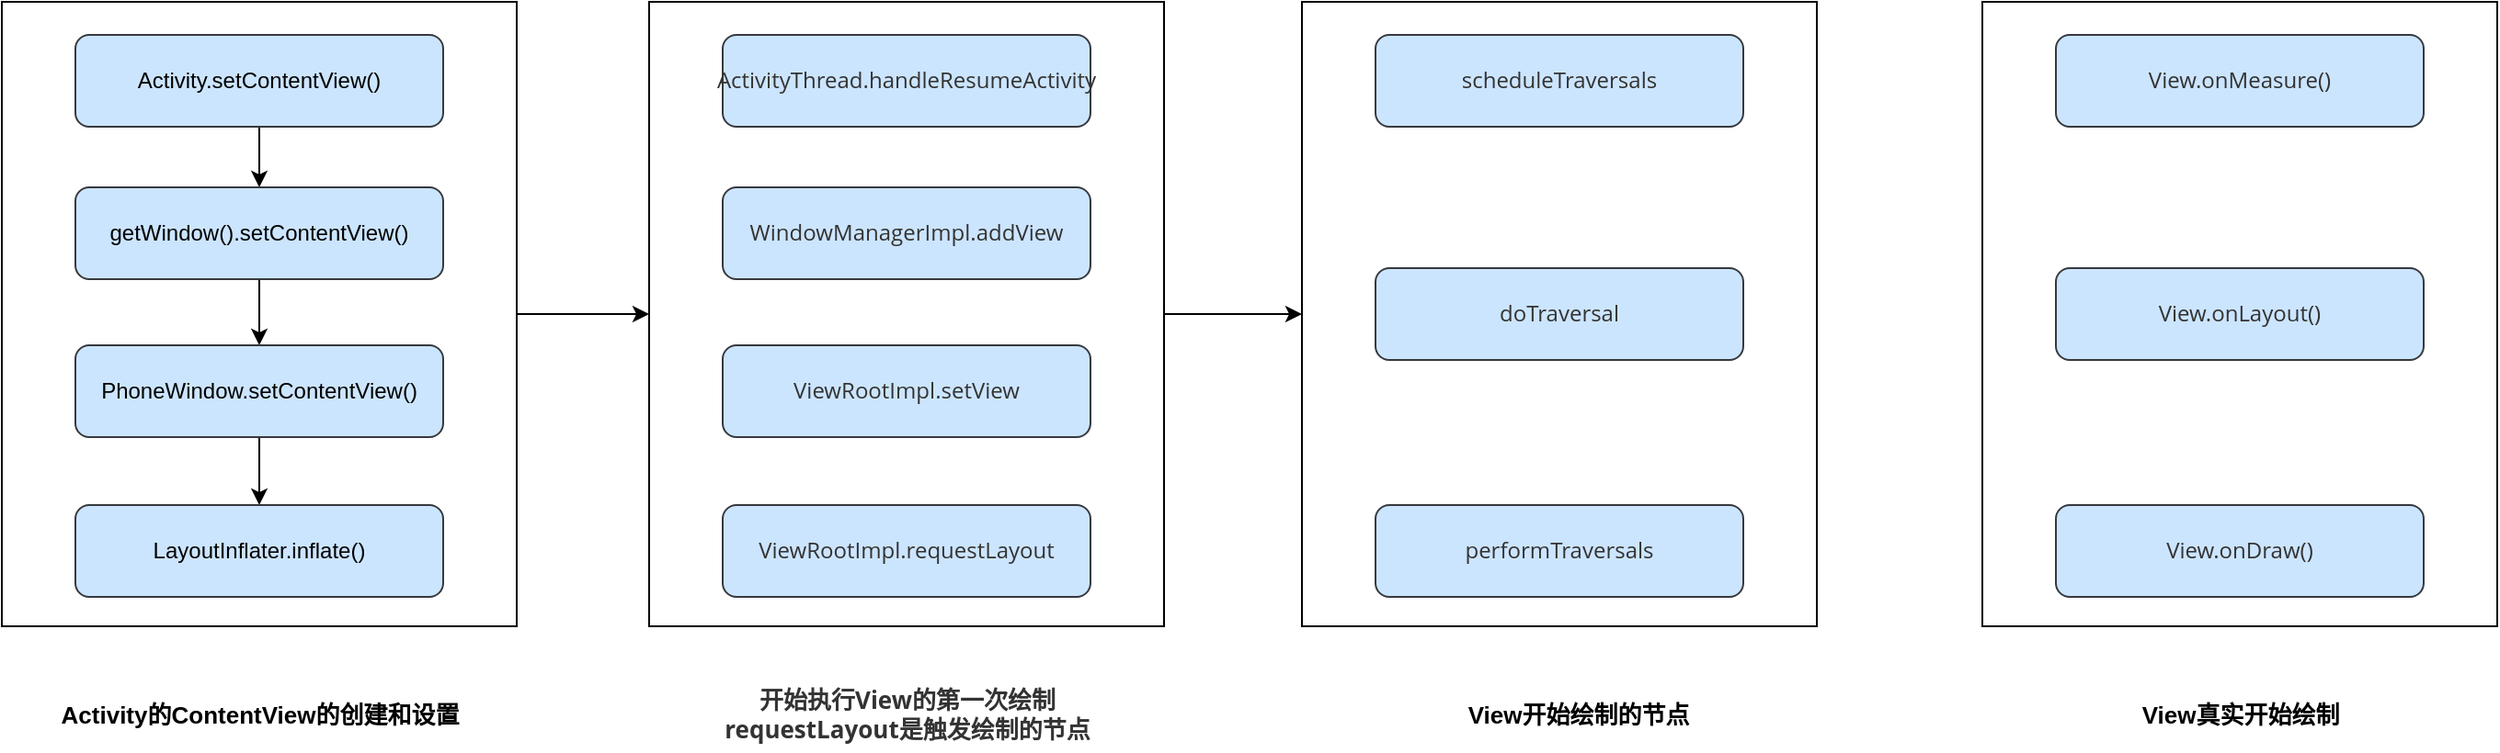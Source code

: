 <mxfile version="14.2.9" type="github">
  <diagram id="kgpKYQtTHZ0yAKxKKP6v" name="Page-1">
    <mxGraphModel dx="1186" dy="773" grid="1" gridSize="10" guides="1" tooltips="1" connect="1" arrows="1" fold="1" page="1" pageScale="1" pageWidth="1654" pageHeight="1169" math="0" shadow="0">
      <root>
        <mxCell id="0" />
        <mxCell id="1" parent="0" />
        <mxCell id="dRW7kFICl72U-WHUE1e9-15" value="" style="edgeStyle=orthogonalEdgeStyle;rounded=0;orthogonalLoop=1;jettySize=auto;html=1;fontSize=13;" edge="1" parent="1" source="dRW7kFICl72U-WHUE1e9-11" target="dRW7kFICl72U-WHUE1e9-14">
          <mxGeometry relative="1" as="geometry" />
        </mxCell>
        <mxCell id="dRW7kFICl72U-WHUE1e9-11" value="" style="whiteSpace=wrap;html=1;" vertex="1" parent="1">
          <mxGeometry x="213" y="122" width="280" height="340" as="geometry" />
        </mxCell>
        <mxCell id="dRW7kFICl72U-WHUE1e9-5" value="" style="edgeStyle=orthogonalEdgeStyle;rounded=0;orthogonalLoop=1;jettySize=auto;html=1;" edge="1" parent="1" source="dRW7kFICl72U-WHUE1e9-2" target="dRW7kFICl72U-WHUE1e9-3">
          <mxGeometry relative="1" as="geometry" />
        </mxCell>
        <mxCell id="dRW7kFICl72U-WHUE1e9-2" value="Activity.setContentView()" style="rounded=1;whiteSpace=wrap;html=1;fillColor=#cce5ff;strokeColor=#36393d;" vertex="1" parent="1">
          <mxGeometry x="253" y="140" width="200" height="50" as="geometry" />
        </mxCell>
        <mxCell id="dRW7kFICl72U-WHUE1e9-6" value="" style="edgeStyle=orthogonalEdgeStyle;rounded=0;orthogonalLoop=1;jettySize=auto;html=1;" edge="1" parent="1" source="dRW7kFICl72U-WHUE1e9-3" target="dRW7kFICl72U-WHUE1e9-4">
          <mxGeometry relative="1" as="geometry" />
        </mxCell>
        <mxCell id="dRW7kFICl72U-WHUE1e9-3" value="getWindow().setContentView()" style="rounded=1;whiteSpace=wrap;html=1;fillColor=#cce5ff;strokeColor=#36393d;" vertex="1" parent="1">
          <mxGeometry x="253" y="223" width="200" height="50" as="geometry" />
        </mxCell>
        <mxCell id="dRW7kFICl72U-WHUE1e9-9" value="" style="edgeStyle=orthogonalEdgeStyle;rounded=0;orthogonalLoop=1;jettySize=auto;html=1;" edge="1" parent="1" source="dRW7kFICl72U-WHUE1e9-4" target="dRW7kFICl72U-WHUE1e9-8">
          <mxGeometry relative="1" as="geometry" />
        </mxCell>
        <mxCell id="dRW7kFICl72U-WHUE1e9-4" value="PhoneWindow.setContentView()" style="rounded=1;whiteSpace=wrap;html=1;fillColor=#cce5ff;strokeColor=#36393d;" vertex="1" parent="1">
          <mxGeometry x="253" y="309" width="200" height="50" as="geometry" />
        </mxCell>
        <mxCell id="dRW7kFICl72U-WHUE1e9-8" value="LayoutInflater.inflate()" style="rounded=1;whiteSpace=wrap;html=1;fillColor=#cce5ff;strokeColor=#36393d;" vertex="1" parent="1">
          <mxGeometry x="253" y="396" width="200" height="50" as="geometry" />
        </mxCell>
        <mxCell id="dRW7kFICl72U-WHUE1e9-12" value="Activity的ContentView的创建和设置" style="text;html=1;align=center;verticalAlign=middle;resizable=0;points=[];autosize=1;fontStyle=1;fontSize=13;" vertex="1" parent="1">
          <mxGeometry x="238" y="500" width="230" height="20" as="geometry" />
        </mxCell>
        <mxCell id="dRW7kFICl72U-WHUE1e9-13" value="&lt;font color=&quot;#333333&quot; face=&quot;open sans, clear sans, helvetica neue, helvetica, arial, sans-serif&quot;&gt;&lt;span style=&quot;background-color: rgb(255 , 255 , 255)&quot;&gt;开始执行View的第一次绘制&lt;br&gt;requestLayout是触发绘制的节点&lt;br&gt;&lt;/span&gt;&lt;/font&gt;" style="text;html=1;align=center;verticalAlign=middle;resizable=0;points=[];autosize=1;fontSize=13;fontStyle=1" vertex="1" parent="1">
          <mxGeometry x="600" y="490" width="210" height="40" as="geometry" />
        </mxCell>
        <mxCell id="dRW7kFICl72U-WHUE1e9-34" style="edgeStyle=orthogonalEdgeStyle;rounded=0;orthogonalLoop=1;jettySize=auto;html=1;exitX=1;exitY=0.5;exitDx=0;exitDy=0;entryX=0;entryY=0.5;entryDx=0;entryDy=0;fontSize=13;" edge="1" parent="1" source="dRW7kFICl72U-WHUE1e9-14" target="dRW7kFICl72U-WHUE1e9-27">
          <mxGeometry relative="1" as="geometry" />
        </mxCell>
        <mxCell id="dRW7kFICl72U-WHUE1e9-14" value="" style="whiteSpace=wrap;html=1;" vertex="1" parent="1">
          <mxGeometry x="565" y="122" width="280" height="340" as="geometry" />
        </mxCell>
        <mxCell id="dRW7kFICl72U-WHUE1e9-16" value="&lt;span style=&quot;color: rgb(51, 51, 51); font-family: &amp;quot;open sans&amp;quot;, &amp;quot;clear sans&amp;quot;, &amp;quot;helvetica neue&amp;quot;, helvetica, arial, sans-serif;&quot;&gt;ActivityThread.handleResumeActivity&lt;/span&gt;" style="rounded=1;whiteSpace=wrap;html=1;fillColor=#cce5ff;strokeColor=#36393d;labelBackgroundColor=none;" vertex="1" parent="1">
          <mxGeometry x="605" y="140" width="200" height="50" as="geometry" />
        </mxCell>
        <mxCell id="dRW7kFICl72U-WHUE1e9-17" value="&lt;span style=&quot;color: rgb(51, 51, 51); font-family: &amp;quot;open sans&amp;quot;, &amp;quot;clear sans&amp;quot;, &amp;quot;helvetica neue&amp;quot;, helvetica, arial, sans-serif;&quot;&gt;WindowManagerImpl.addView&lt;/span&gt;" style="rounded=1;whiteSpace=wrap;html=1;fillColor=#cce5ff;strokeColor=#36393d;labelBackgroundColor=none;" vertex="1" parent="1">
          <mxGeometry x="605" y="223" width="200" height="50" as="geometry" />
        </mxCell>
        <mxCell id="dRW7kFICl72U-WHUE1e9-18" value="&lt;span style=&quot;color: rgb(51, 51, 51); font-family: &amp;quot;open sans&amp;quot;, &amp;quot;clear sans&amp;quot;, &amp;quot;helvetica neue&amp;quot;, helvetica, arial, sans-serif;&quot;&gt;ViewRootImpl.setView&lt;/span&gt;" style="rounded=1;whiteSpace=wrap;html=1;fillColor=#cce5ff;strokeColor=#36393d;labelBackgroundColor=none;" vertex="1" parent="1">
          <mxGeometry x="605" y="309" width="200" height="50" as="geometry" />
        </mxCell>
        <mxCell id="dRW7kFICl72U-WHUE1e9-19" value="&lt;span style=&quot;color: rgb(51, 51, 51); font-family: &amp;quot;open sans&amp;quot;, &amp;quot;clear sans&amp;quot;, &amp;quot;helvetica neue&amp;quot;, helvetica, arial, sans-serif;&quot;&gt;ViewRootImpl.requestLayout &lt;/span&gt;" style="rounded=1;whiteSpace=wrap;html=1;fillColor=#cce5ff;strokeColor=#36393d;labelBackgroundColor=none;" vertex="1" parent="1">
          <mxGeometry x="605" y="396" width="200" height="50" as="geometry" />
        </mxCell>
        <mxCell id="dRW7kFICl72U-WHUE1e9-20" value="" style="whiteSpace=wrap;html=1;" vertex="1" parent="1">
          <mxGeometry x="1290" y="122" width="280" height="340" as="geometry" />
        </mxCell>
        <mxCell id="dRW7kFICl72U-WHUE1e9-22" value="&lt;span style=&quot;color: rgb(51 , 51 , 51) ; font-family: &amp;#34;open sans&amp;#34; , &amp;#34;clear sans&amp;#34; , &amp;#34;helvetica neue&amp;#34; , &amp;#34;helvetica&amp;#34; , &amp;#34;arial&amp;#34; , sans-serif&quot;&gt;View.onMeasure()&lt;/span&gt;" style="rounded=1;whiteSpace=wrap;html=1;fillColor=#cce5ff;strokeColor=#36393d;labelBackgroundColor=none;" vertex="1" parent="1">
          <mxGeometry x="1330" y="140" width="200" height="50" as="geometry" />
        </mxCell>
        <mxCell id="dRW7kFICl72U-WHUE1e9-23" value="&lt;span style=&quot;color: rgb(51 , 51 , 51) ; font-family: &amp;#34;open sans&amp;#34; , &amp;#34;clear sans&amp;#34; , &amp;#34;helvetica neue&amp;#34; , &amp;#34;helvetica&amp;#34; , &amp;#34;arial&amp;#34; , sans-serif&quot;&gt;View.onLayout()&lt;/span&gt;" style="rounded=1;whiteSpace=wrap;html=1;fillColor=#cce5ff;strokeColor=#36393d;labelBackgroundColor=none;" vertex="1" parent="1">
          <mxGeometry x="1330" y="267" width="200" height="50" as="geometry" />
        </mxCell>
        <mxCell id="dRW7kFICl72U-WHUE1e9-24" value="&lt;span style=&quot;color: rgb(51 , 51 , 51) ; font-family: &amp;#34;open sans&amp;#34; , &amp;#34;clear sans&amp;#34; , &amp;#34;helvetica neue&amp;#34; , &amp;#34;helvetica&amp;#34; , &amp;#34;arial&amp;#34; , sans-serif&quot;&gt;View.onDraw()&lt;/span&gt;" style="rounded=1;whiteSpace=wrap;html=1;fillColor=#cce5ff;strokeColor=#36393d;labelBackgroundColor=none;" vertex="1" parent="1">
          <mxGeometry x="1330" y="396" width="200" height="50" as="geometry" />
        </mxCell>
        <mxCell id="dRW7kFICl72U-WHUE1e9-25" value="View真实开始绘制" style="text;html=1;align=center;verticalAlign=middle;resizable=0;points=[];autosize=1;fontStyle=1;fontSize=13;" vertex="1" parent="1">
          <mxGeometry x="1370" y="500" width="120" height="20" as="geometry" />
        </mxCell>
        <mxCell id="dRW7kFICl72U-WHUE1e9-26" value="&lt;font color=&quot;#333333&quot; face=&quot;open sans, clear sans, helvetica neue, helvetica, arial, sans-serif&quot;&gt;&lt;span style=&quot;background-color: rgb(255 , 255 , 255)&quot;&gt;&lt;br&gt;&lt;/span&gt;&lt;/font&gt;" style="text;html=1;align=center;verticalAlign=middle;resizable=0;points=[];autosize=1;fontSize=13;fontStyle=1" vertex="1" parent="1">
          <mxGeometry x="1050" y="500" width="20" height="20" as="geometry" />
        </mxCell>
        <mxCell id="dRW7kFICl72U-WHUE1e9-27" value="" style="whiteSpace=wrap;html=1;" vertex="1" parent="1">
          <mxGeometry x="920" y="122" width="280" height="340" as="geometry" />
        </mxCell>
        <mxCell id="dRW7kFICl72U-WHUE1e9-28" value="&lt;span style=&quot;color: rgb(51, 51, 51); font-family: &amp;quot;open sans&amp;quot;, &amp;quot;clear sans&amp;quot;, &amp;quot;helvetica neue&amp;quot;, helvetica, arial, sans-serif; font-size: 12px;&quot;&gt;scheduleTraversals&lt;/span&gt;" style="rounded=1;whiteSpace=wrap;html=1;fillColor=#cce5ff;strokeColor=#36393d;labelBackgroundColor=none;fontSize=12;" vertex="1" parent="1">
          <mxGeometry x="960" y="140" width="200" height="50" as="geometry" />
        </mxCell>
        <mxCell id="dRW7kFICl72U-WHUE1e9-29" value="&lt;span style=&quot;color: rgb(51, 51, 51); font-family: &amp;quot;open sans&amp;quot;, &amp;quot;clear sans&amp;quot;, &amp;quot;helvetica neue&amp;quot;, helvetica, arial, sans-serif; font-size: 12px;&quot;&gt;doTraversal &lt;/span&gt;" style="rounded=1;whiteSpace=wrap;html=1;fillColor=#cce5ff;strokeColor=#36393d;labelBackgroundColor=none;fontSize=12;" vertex="1" parent="1">
          <mxGeometry x="960" y="267" width="200" height="50" as="geometry" />
        </mxCell>
        <mxCell id="dRW7kFICl72U-WHUE1e9-30" value="&lt;span style=&quot;color: rgb(51, 51, 51); font-family: &amp;quot;open sans&amp;quot;, &amp;quot;clear sans&amp;quot;, &amp;quot;helvetica neue&amp;quot;, helvetica, arial, sans-serif; font-size: 12px;&quot;&gt;performTraversals&lt;/span&gt;" style="rounded=1;whiteSpace=wrap;html=1;fillColor=#cce5ff;strokeColor=#36393d;labelBackgroundColor=none;fontSize=12;" vertex="1" parent="1">
          <mxGeometry x="960" y="396" width="200" height="50" as="geometry" />
        </mxCell>
        <mxCell id="dRW7kFICl72U-WHUE1e9-35" value="View开始绘制的节点" style="text;html=1;align=center;verticalAlign=middle;resizable=0;points=[];autosize=1;fontStyle=1;fontSize=13;" vertex="1" parent="1">
          <mxGeometry x="1000" y="500" width="140" height="20" as="geometry" />
        </mxCell>
      </root>
    </mxGraphModel>
  </diagram>
</mxfile>
